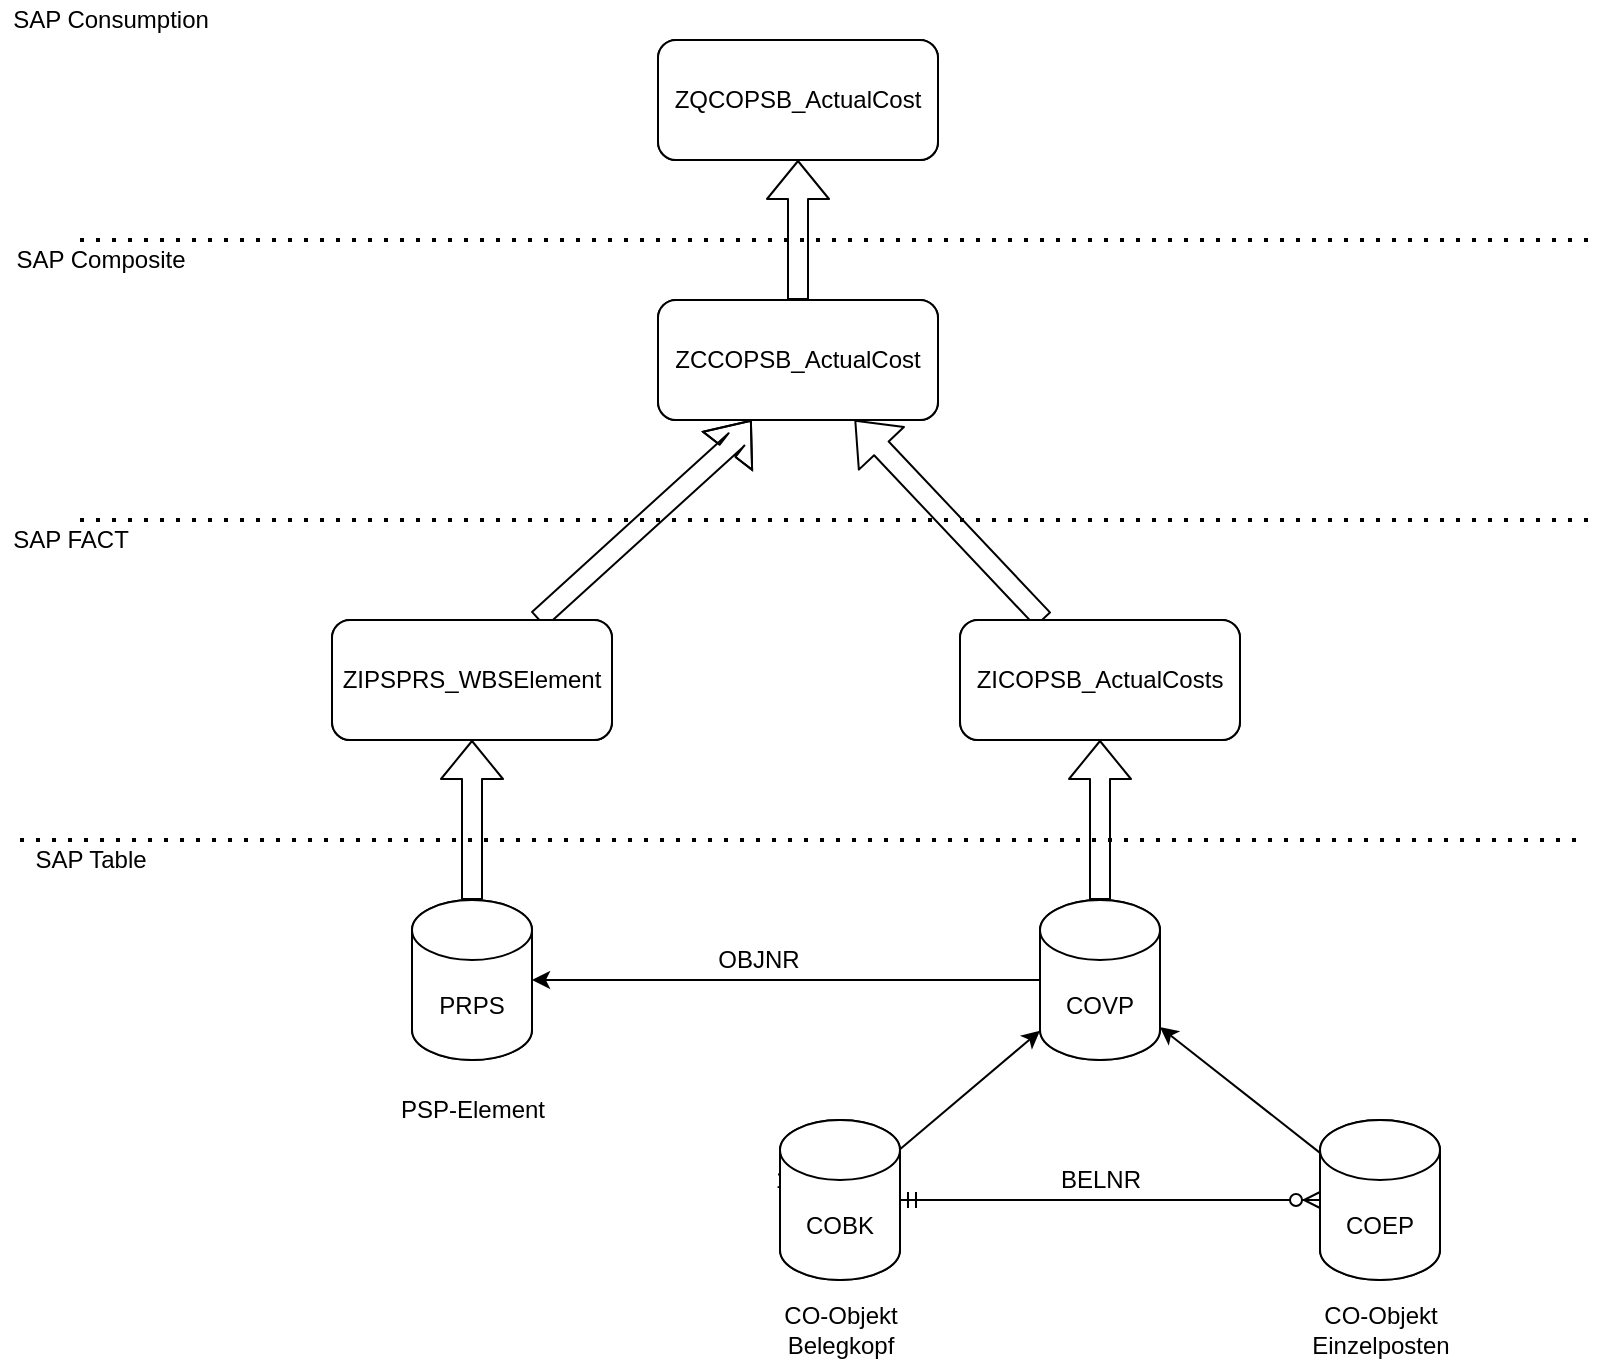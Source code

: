 <mxfile version="14.6.11" type="github">
  <diagram id="5TbdluTKNJDvcX_zOkxE" name="Page-1">
    <mxGraphModel dx="1037" dy="953" grid="1" gridSize="10" guides="1" tooltips="1" connect="1" arrows="1" fold="1" page="1" pageScale="1" pageWidth="827" pageHeight="1169" math="0" shadow="0">
      <root>
        <mxCell id="0" />
        <mxCell id="1" parent="0" />
        <mxCell id="EX3dg3MqqlWu1X2TF-9P-1" value="COVP" style="shape=cylinder3;whiteSpace=wrap;html=1;boundedLbl=1;backgroundOutline=1;size=15;" parent="1" vertex="1">
          <mxGeometry x="534" y="470" width="60" height="80" as="geometry" />
        </mxCell>
        <mxCell id="EX3dg3MqqlWu1X2TF-9P-2" value="ZICOPSB_ActualCosts" style="rounded=1;whiteSpace=wrap;html=1;" parent="1" vertex="1">
          <mxGeometry x="494" y="330" width="140" height="60" as="geometry" />
        </mxCell>
        <mxCell id="EX3dg3MqqlWu1X2TF-9P-3" value="ZIPSPRS_WBSElement" style="rounded=1;whiteSpace=wrap;html=1;" parent="1" vertex="1">
          <mxGeometry x="180" y="330" width="140" height="60" as="geometry" />
        </mxCell>
        <mxCell id="EX3dg3MqqlWu1X2TF-9P-6" value="ZCCOPSB_ActualCost" style="rounded=1;whiteSpace=wrap;html=1;" parent="1" vertex="1">
          <mxGeometry x="343" y="170" width="140" height="60" as="geometry" />
        </mxCell>
        <mxCell id="EX3dg3MqqlWu1X2TF-9P-7" value="" style="shape=flexArrow;endArrow=classic;html=1;" parent="1" source="EX3dg3MqqlWu1X2TF-9P-1" target="EX3dg3MqqlWu1X2TF-9P-2" edge="1">
          <mxGeometry width="50" height="50" relative="1" as="geometry">
            <mxPoint x="243" y="470" as="sourcePoint" />
            <mxPoint x="293" y="420" as="targetPoint" />
          </mxGeometry>
        </mxCell>
        <mxCell id="EX3dg3MqqlWu1X2TF-9P-8" value="" style="shape=flexArrow;endArrow=classic;html=1;" parent="1" source="EX3dg3MqqlWu1X2TF-9P-3" target="EX3dg3MqqlWu1X2TF-9P-6" edge="1">
          <mxGeometry width="50" height="50" relative="1" as="geometry">
            <mxPoint x="273" y="210" as="sourcePoint" />
            <mxPoint x="323" y="160" as="targetPoint" />
            <Array as="points">
              <mxPoint x="382" y="240" />
            </Array>
          </mxGeometry>
        </mxCell>
        <mxCell id="EX3dg3MqqlWu1X2TF-9P-9" value="" style="shape=flexArrow;endArrow=classic;html=1;" parent="1" source="EX3dg3MqqlWu1X2TF-9P-2" target="EX3dg3MqqlWu1X2TF-9P-6" edge="1">
          <mxGeometry width="50" height="50" relative="1" as="geometry">
            <mxPoint x="529.2" y="270" as="sourcePoint" />
            <mxPoint x="633" y="120" as="targetPoint" />
          </mxGeometry>
        </mxCell>
        <mxCell id="EX3dg3MqqlWu1X2TF-9P-10" value="" style="endArrow=none;dashed=1;html=1;dashPattern=1 3;strokeWidth=2;" parent="1" edge="1">
          <mxGeometry width="50" height="50" relative="1" as="geometry">
            <mxPoint x="24" y="440" as="sourcePoint" />
            <mxPoint x="804" y="440" as="targetPoint" />
          </mxGeometry>
        </mxCell>
        <mxCell id="EX3dg3MqqlWu1X2TF-9P-11" value="SAP Table" style="text;html=1;resizable=0;autosize=1;align=center;verticalAlign=middle;points=[];fillColor=none;strokeColor=none;rounded=0;" parent="1" vertex="1">
          <mxGeometry x="24" y="440" width="70" height="20" as="geometry" />
        </mxCell>
        <mxCell id="EX3dg3MqqlWu1X2TF-9P-12" value="" style="endArrow=none;dashed=1;html=1;dashPattern=1 3;strokeWidth=2;" parent="1" edge="1">
          <mxGeometry width="50" height="50" relative="1" as="geometry">
            <mxPoint x="54" y="140" as="sourcePoint" />
            <mxPoint x="814" y="140" as="targetPoint" />
          </mxGeometry>
        </mxCell>
        <mxCell id="EX3dg3MqqlWu1X2TF-9P-13" value="SAP FACT" style="text;html=1;resizable=0;autosize=1;align=center;verticalAlign=middle;points=[];fillColor=none;strokeColor=none;rounded=0;" parent="1" vertex="1">
          <mxGeometry x="14" y="280" width="70" height="20" as="geometry" />
        </mxCell>
        <mxCell id="EX3dg3MqqlWu1X2TF-9P-14" value="" style="endArrow=none;dashed=1;html=1;dashPattern=1 3;strokeWidth=2;" parent="1" edge="1">
          <mxGeometry width="50" height="50" relative="1" as="geometry">
            <mxPoint x="54" y="280" as="sourcePoint" />
            <mxPoint x="814" y="280" as="targetPoint" />
          </mxGeometry>
        </mxCell>
        <mxCell id="EX3dg3MqqlWu1X2TF-9P-15" value="SAP Composite" style="text;html=1;resizable=0;autosize=1;align=center;verticalAlign=middle;points=[];fillColor=none;strokeColor=none;rounded=0;" parent="1" vertex="1">
          <mxGeometry x="14" y="140" width="100" height="20" as="geometry" />
        </mxCell>
        <mxCell id="EX3dg3MqqlWu1X2TF-9P-16" value="SAP Consumption" style="text;html=1;resizable=0;autosize=1;align=center;verticalAlign=middle;points=[];fillColor=none;strokeColor=none;rounded=0;" parent="1" vertex="1">
          <mxGeometry x="14" y="20" width="110" height="20" as="geometry" />
        </mxCell>
        <mxCell id="EX3dg3MqqlWu1X2TF-9P-17" value="PRPS" style="shape=cylinder3;whiteSpace=wrap;html=1;boundedLbl=1;backgroundOutline=1;size=15;" parent="1" vertex="1">
          <mxGeometry x="220" y="470" width="60" height="80" as="geometry" />
        </mxCell>
        <mxCell id="EX3dg3MqqlWu1X2TF-9P-18" value="COEP" style="shape=cylinder3;whiteSpace=wrap;html=1;boundedLbl=1;backgroundOutline=1;size=15;" parent="1" vertex="1">
          <mxGeometry x="674" y="580" width="60" height="80" as="geometry" />
        </mxCell>
        <mxCell id="EX3dg3MqqlWu1X2TF-9P-19" value="COBK" style="shape=cylinder3;whiteSpace=wrap;html=1;boundedLbl=1;backgroundOutline=1;size=15;" parent="1" vertex="1">
          <mxGeometry x="404" y="580" width="60" height="80" as="geometry" />
        </mxCell>
        <mxCell id="EX3dg3MqqlWu1X2TF-9P-22" value="" style="endArrow=classic;html=1;exitX=0;exitY=0.5;exitDx=0;exitDy=0;exitPerimeter=0;entryX=1;entryY=0.5;entryDx=0;entryDy=0;entryPerimeter=0;" parent="1" source="EX3dg3MqqlWu1X2TF-9P-1" target="EX3dg3MqqlWu1X2TF-9P-17" edge="1">
          <mxGeometry width="50" height="50" relative="1" as="geometry">
            <mxPoint x="353" y="330" as="sourcePoint" />
            <mxPoint x="403" y="280" as="targetPoint" />
          </mxGeometry>
        </mxCell>
        <mxCell id="EX3dg3MqqlWu1X2TF-9P-23" value="OBJNR" style="text;html=1;align=center;verticalAlign=middle;resizable=0;points=[];autosize=1;strokeColor=none;" parent="1" vertex="1">
          <mxGeometry x="363" y="490" width="60" height="20" as="geometry" />
        </mxCell>
        <mxCell id="EX3dg3MqqlWu1X2TF-9P-26" value="" style="edgeStyle=entityRelationEdgeStyle;fontSize=12;html=1;endArrow=ERzeroToMany;startArrow=ERmandOne;" parent="1" source="EX3dg3MqqlWu1X2TF-9P-19" target="EX3dg3MqqlWu1X2TF-9P-18" edge="1">
          <mxGeometry width="100" height="100" relative="1" as="geometry">
            <mxPoint x="323" y="550" as="sourcePoint" />
            <mxPoint x="423" y="450" as="targetPoint" />
          </mxGeometry>
        </mxCell>
        <mxCell id="EX3dg3MqqlWu1X2TF-9P-27" value="" style="endArrow=classic;html=1;" parent="1" source="EX3dg3MqqlWu1X2TF-9P-19" target="EX3dg3MqqlWu1X2TF-9P-1" edge="1">
          <mxGeometry width="50" height="50" relative="1" as="geometry">
            <mxPoint x="313" y="600" as="sourcePoint" />
            <mxPoint x="363" y="550" as="targetPoint" />
          </mxGeometry>
        </mxCell>
        <mxCell id="EX3dg3MqqlWu1X2TF-9P-28" value="" style="endArrow=classic;html=1;" parent="1" source="EX3dg3MqqlWu1X2TF-9P-18" target="EX3dg3MqqlWu1X2TF-9P-1" edge="1">
          <mxGeometry width="50" height="50" relative="1" as="geometry">
            <mxPoint x="323" y="610" as="sourcePoint" />
            <mxPoint x="393" y="540" as="targetPoint" />
          </mxGeometry>
        </mxCell>
        <mxCell id="EX3dg3MqqlWu1X2TF-9P-29" value="" style="shape=flexArrow;endArrow=classic;html=1;" parent="1" source="EX3dg3MqqlWu1X2TF-9P-17" target="EX3dg3MqqlWu1X2TF-9P-3" edge="1">
          <mxGeometry width="50" height="50" relative="1" as="geometry">
            <mxPoint x="123" y="620" as="sourcePoint" />
            <mxPoint x="173" y="570" as="targetPoint" />
          </mxGeometry>
        </mxCell>
        <mxCell id="EX3dg3MqqlWu1X2TF-9P-31" value="ZQCOPSB_ActualCost" style="rounded=1;whiteSpace=wrap;html=1;" parent="1" vertex="1">
          <mxGeometry x="343" y="40" width="140" height="60" as="geometry" />
        </mxCell>
        <mxCell id="EX3dg3MqqlWu1X2TF-9P-32" value="" style="shape=flexArrow;endArrow=classic;html=1;exitX=0.5;exitY=0;exitDx=0;exitDy=0;" parent="1" source="EX3dg3MqqlWu1X2TF-9P-6" target="EX3dg3MqqlWu1X2TF-9P-31" edge="1">
          <mxGeometry width="50" height="50" relative="1" as="geometry">
            <mxPoint x="319" y="170" as="sourcePoint" />
            <mxPoint x="369" y="120" as="targetPoint" />
          </mxGeometry>
        </mxCell>
        <mxCell id="EX3dg3MqqlWu1X2TF-9P-33" value="PSP-Element" style="text;html=1;align=center;verticalAlign=middle;resizable=0;points=[];autosize=1;strokeColor=none;" parent="1" vertex="1">
          <mxGeometry x="205" y="565" width="90" height="20" as="geometry" />
        </mxCell>
        <mxCell id="EX3dg3MqqlWu1X2TF-9P-37" value="CO-Objekt&lt;br&gt;Belegkopf" style="text;html=1;align=center;verticalAlign=middle;resizable=0;points=[];autosize=1;strokeColor=none;" parent="1" vertex="1">
          <mxGeometry x="399" y="670" width="70" height="30" as="geometry" />
        </mxCell>
        <mxCell id="EX3dg3MqqlWu1X2TF-9P-38" value="CO-Objekt&lt;br&gt;Einzelposten" style="text;html=1;align=center;verticalAlign=middle;resizable=0;points=[];autosize=1;strokeColor=none;" parent="1" vertex="1">
          <mxGeometry x="664" y="670" width="80" height="30" as="geometry" />
        </mxCell>
        <mxCell id="EX3dg3MqqlWu1X2TF-9P-39" value="BELNR" style="text;html=1;align=center;verticalAlign=middle;resizable=0;points=[];autosize=1;strokeColor=none;" parent="1" vertex="1">
          <mxGeometry x="534" y="600" width="60" height="20" as="geometry" />
        </mxCell>
        <mxCell id="EX3dg3MqqlWu1X2TF-9P-40" value="1...n" style="text;html=1;align=center;verticalAlign=middle;resizable=0;points=[];autosize=1;strokeColor=none;" parent="1" vertex="1">
          <mxGeometry x="393" y="600" width="40" height="20" as="geometry" />
        </mxCell>
        <mxCell id="GqLra0BBOTVlr42I03A_-16" value="ZQCOPSB_ActualCost" style="rounded=1;whiteSpace=wrap;html=1;" vertex="1" parent="1">
          <mxGeometry x="343" y="40" width="140" height="60" as="geometry" />
        </mxCell>
        <mxCell id="GqLra0BBOTVlr42I03A_-17" value="ZCCOPSB_ActualCost" style="rounded=1;whiteSpace=wrap;html=1;" vertex="1" parent="1">
          <mxGeometry x="343" y="170" width="140" height="60" as="geometry" />
        </mxCell>
        <mxCell id="GqLra0BBOTVlr42I03A_-18" value="ZIPSPRS_WBSElement" style="rounded=1;whiteSpace=wrap;html=1;" vertex="1" parent="1">
          <mxGeometry x="180" y="330" width="140" height="60" as="geometry" />
        </mxCell>
        <mxCell id="GqLra0BBOTVlr42I03A_-19" value="ZICOPSB_ActualCosts" style="rounded=1;whiteSpace=wrap;html=1;" vertex="1" parent="1">
          <mxGeometry x="494" y="330" width="140" height="60" as="geometry" />
        </mxCell>
        <mxCell id="GqLra0BBOTVlr42I03A_-20" value="PRPS" style="shape=cylinder3;whiteSpace=wrap;html=1;boundedLbl=1;backgroundOutline=1;size=15;" vertex="1" parent="1">
          <mxGeometry x="220" y="470" width="60" height="80" as="geometry" />
        </mxCell>
        <mxCell id="GqLra0BBOTVlr42I03A_-21" value="COVP" style="shape=cylinder3;whiteSpace=wrap;html=1;boundedLbl=1;backgroundOutline=1;size=15;" vertex="1" parent="1">
          <mxGeometry x="534" y="470" width="60" height="80" as="geometry" />
        </mxCell>
        <mxCell id="GqLra0BBOTVlr42I03A_-22" value="COBK" style="shape=cylinder3;whiteSpace=wrap;html=1;boundedLbl=1;backgroundOutline=1;size=15;" vertex="1" parent="1">
          <mxGeometry x="404" y="580" width="60" height="80" as="geometry" />
        </mxCell>
        <mxCell id="GqLra0BBOTVlr42I03A_-23" value="COEP" style="shape=cylinder3;whiteSpace=wrap;html=1;boundedLbl=1;backgroundOutline=1;size=15;" vertex="1" parent="1">
          <mxGeometry x="674" y="580" width="60" height="80" as="geometry" />
        </mxCell>
      </root>
    </mxGraphModel>
  </diagram>
</mxfile>
